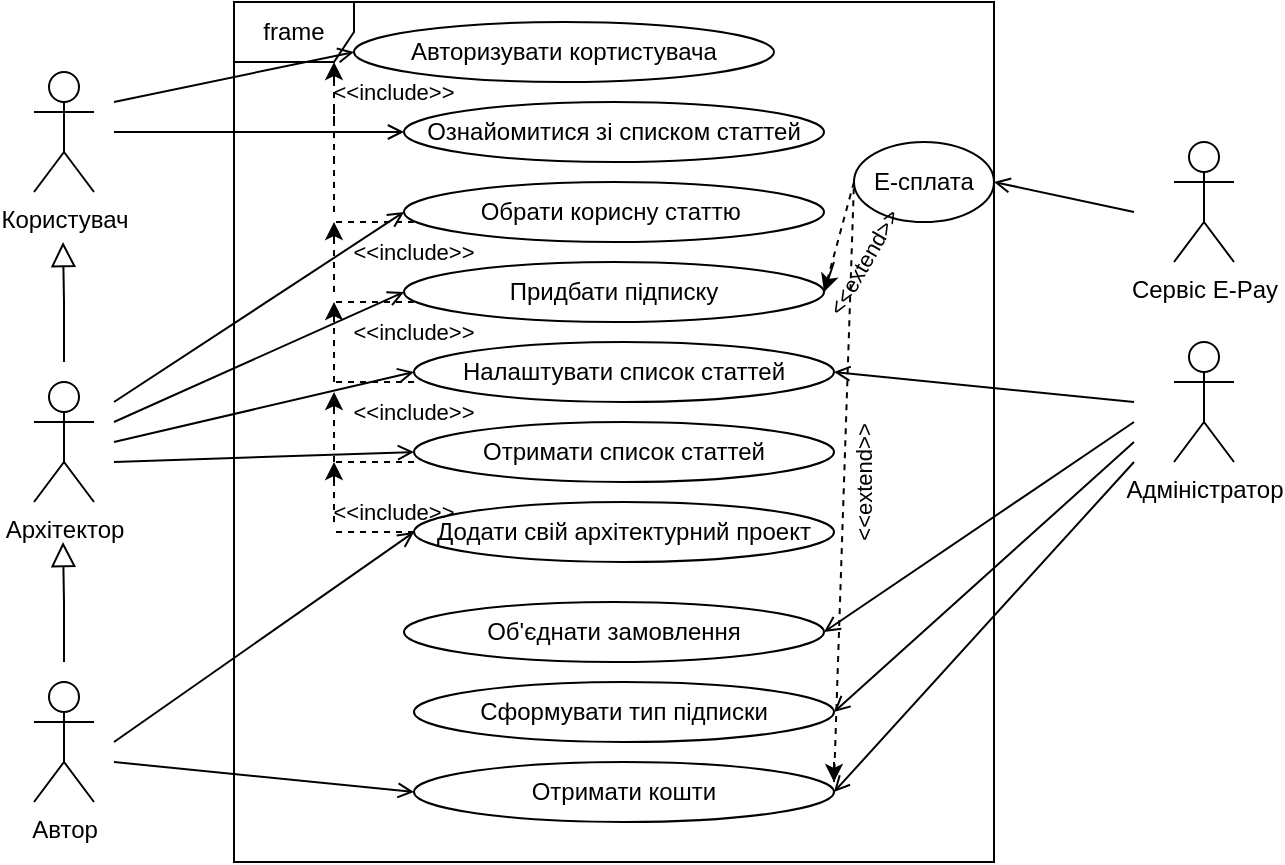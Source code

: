 <mxfile version="20.3.0" type="github"><diagram id="C5RBs43oDa-KdzZeNtuy" name="Page-1"><mxGraphModel dx="1483" dy="816" grid="1" gridSize="10" guides="1" tooltips="1" connect="1" arrows="1" fold="1" page="1" pageScale="1" pageWidth="827" pageHeight="1169" math="0" shadow="0"><root><mxCell id="WIyWlLk6GJQsqaUBKTNV-0"/><mxCell id="WIyWlLk6GJQsqaUBKTNV-1" parent="WIyWlLk6GJQsqaUBKTNV-0"/><mxCell id="HAlKXmDzrB93N0-EfDcC-2" value="frame" style="shape=umlFrame;whiteSpace=wrap;html=1;" parent="WIyWlLk6GJQsqaUBKTNV-1" vertex="1"><mxGeometry x="200" y="120" width="380" height="430" as="geometry"/></mxCell><mxCell id="zkfFHV4jXpPFQw0GAbJ--16" value="" style="endArrow=block;endSize=10;endFill=0;shadow=0;strokeWidth=1;rounded=0;edgeStyle=elbowEdgeStyle;elbow=vertical;startArrow=none;" parent="WIyWlLk6GJQsqaUBKTNV-1" edge="1"><mxGeometry width="160" relative="1" as="geometry"><mxPoint x="115" y="300" as="sourcePoint"/><mxPoint x="114.5" y="240" as="targetPoint"/></mxGeometry></mxCell><mxCell id="zkfFHV4jXpPFQw0GAbJ--26" value="" style="endArrow=open;shadow=0;strokeWidth=1;rounded=0;endFill=1;elbow=vertical;entryX=0;entryY=0.5;entryDx=0;entryDy=0;" parent="WIyWlLk6GJQsqaUBKTNV-1" target="HAlKXmDzrB93N0-EfDcC-1" edge="1"><mxGeometry x="0.5" y="41" relative="1" as="geometry"><mxPoint x="140" y="185" as="sourcePoint"/><mxPoint x="160" y="380" as="targetPoint"/><mxPoint x="-40" y="32" as="offset"/></mxGeometry></mxCell><mxCell id="HAlKXmDzrB93N0-EfDcC-0" value="Адміністратор" style="shape=umlActor;verticalLabelPosition=bottom;verticalAlign=top;html=1;" parent="WIyWlLk6GJQsqaUBKTNV-1" vertex="1"><mxGeometry x="670" y="290" width="30" height="60" as="geometry"/></mxCell><mxCell id="HAlKXmDzrB93N0-EfDcC-1" value="Ознайомитися зі списком статтей" style="ellipse;whiteSpace=wrap;html=1;" parent="WIyWlLk6GJQsqaUBKTNV-1" vertex="1"><mxGeometry x="285" y="170" width="210" height="30" as="geometry"/></mxCell><mxCell id="HAlKXmDzrB93N0-EfDcC-4" value="Користувач" style="shape=umlActor;verticalLabelPosition=bottom;verticalAlign=top;html=1;" parent="WIyWlLk6GJQsqaUBKTNV-1" vertex="1"><mxGeometry x="100" y="155" width="30" height="60" as="geometry"/></mxCell><mxCell id="HAlKXmDzrB93N0-EfDcC-5" value="" style="endArrow=open;shadow=0;strokeWidth=1;rounded=0;endFill=1;elbow=vertical;entryX=1;entryY=0.5;entryDx=0;entryDy=0;" parent="WIyWlLk6GJQsqaUBKTNV-1" target="_w58j-kor1eYpXVR0Syy-10" edge="1"><mxGeometry x="0.5" y="41" relative="1" as="geometry"><mxPoint x="650" y="340" as="sourcePoint"/><mxPoint x="660" y="310" as="targetPoint"/><mxPoint x="-40" y="32" as="offset"/></mxGeometry></mxCell><mxCell id="HAlKXmDzrB93N0-EfDcC-7" value="" style="endArrow=open;shadow=0;strokeWidth=1;rounded=0;endFill=1;elbow=vertical;entryX=0;entryY=0.5;entryDx=0;entryDy=0;" parent="WIyWlLk6GJQsqaUBKTNV-1" target="_w58j-kor1eYpXVR0Syy-13" edge="1"><mxGeometry x="0.5" y="41" relative="1" as="geometry"><mxPoint x="140" y="350" as="sourcePoint"/><mxPoint x="260" y="505" as="targetPoint"/><mxPoint x="-40" y="32" as="offset"/></mxGeometry></mxCell><mxCell id="_w58j-kor1eYpXVR0Syy-4" value="Автор" style="shape=umlActor;verticalLabelPosition=bottom;verticalAlign=top;html=1;" vertex="1" parent="WIyWlLk6GJQsqaUBKTNV-1"><mxGeometry x="100" y="460" width="30" height="60" as="geometry"/></mxCell><mxCell id="_w58j-kor1eYpXVR0Syy-7" value="Обрати корисну статтю&amp;nbsp;" style="ellipse;whiteSpace=wrap;html=1;" vertex="1" parent="WIyWlLk6GJQsqaUBKTNV-1"><mxGeometry x="285" y="210" width="210" height="30" as="geometry"/></mxCell><mxCell id="_w58j-kor1eYpXVR0Syy-8" value="Придбати підписку" style="ellipse;whiteSpace=wrap;html=1;" vertex="1" parent="WIyWlLk6GJQsqaUBKTNV-1"><mxGeometry x="285" y="250" width="210" height="30" as="geometry"/></mxCell><mxCell id="_w58j-kor1eYpXVR0Syy-9" value="Об'єднати замовлення" style="ellipse;whiteSpace=wrap;html=1;" vertex="1" parent="WIyWlLk6GJQsqaUBKTNV-1"><mxGeometry x="285" y="420" width="210" height="30" as="geometry"/></mxCell><mxCell id="_w58j-kor1eYpXVR0Syy-10" value="Сформувати тип підписки" style="ellipse;whiteSpace=wrap;html=1;" vertex="1" parent="WIyWlLk6GJQsqaUBKTNV-1"><mxGeometry x="290" y="460" width="210" height="30" as="geometry"/></mxCell><mxCell id="_w58j-kor1eYpXVR0Syy-11" value="Отримати кошти" style="ellipse;whiteSpace=wrap;html=1;" vertex="1" parent="WIyWlLk6GJQsqaUBKTNV-1"><mxGeometry x="290" y="500" width="210" height="30" as="geometry"/></mxCell><mxCell id="_w58j-kor1eYpXVR0Syy-12" value="Додати свій архітектурний проект" style="ellipse;whiteSpace=wrap;html=1;" vertex="1" parent="WIyWlLk6GJQsqaUBKTNV-1"><mxGeometry x="290" y="370" width="210" height="30" as="geometry"/></mxCell><mxCell id="_w58j-kor1eYpXVR0Syy-13" value="Отримати список статтей" style="ellipse;whiteSpace=wrap;html=1;" vertex="1" parent="WIyWlLk6GJQsqaUBKTNV-1"><mxGeometry x="290" y="330" width="210" height="30" as="geometry"/></mxCell><mxCell id="_w58j-kor1eYpXVR0Syy-19" value="" style="endArrow=open;shadow=0;strokeWidth=1;rounded=0;endFill=1;elbow=vertical;entryX=0;entryY=0.5;entryDx=0;entryDy=0;" edge="1" parent="WIyWlLk6GJQsqaUBKTNV-1"><mxGeometry x="0.5" y="41" relative="1" as="geometry"><mxPoint x="140" y="490" as="sourcePoint"/><mxPoint x="290" y="385" as="targetPoint"/><mxPoint x="-40" y="32" as="offset"/></mxGeometry></mxCell><mxCell id="_w58j-kor1eYpXVR0Syy-20" value="" style="endArrow=open;shadow=0;strokeWidth=1;rounded=0;endFill=1;elbow=vertical;entryX=0;entryY=0.5;entryDx=0;entryDy=0;" edge="1" parent="WIyWlLk6GJQsqaUBKTNV-1" target="_w58j-kor1eYpXVR0Syy-11"><mxGeometry x="0.5" y="41" relative="1" as="geometry"><mxPoint x="140" y="500" as="sourcePoint"/><mxPoint x="300" y="395" as="targetPoint"/><mxPoint x="-40" y="32" as="offset"/></mxGeometry></mxCell><mxCell id="_w58j-kor1eYpXVR0Syy-21" value="" style="endArrow=open;shadow=0;strokeWidth=1;rounded=0;endFill=1;elbow=vertical;entryX=1;entryY=0.5;entryDx=0;entryDy=0;" edge="1" parent="WIyWlLk6GJQsqaUBKTNV-1" target="_w58j-kor1eYpXVR0Syy-11"><mxGeometry x="0.5" y="41" relative="1" as="geometry"><mxPoint x="650" y="350" as="sourcePoint"/><mxPoint x="510" y="485" as="targetPoint"/><mxPoint x="-40" y="32" as="offset"/></mxGeometry></mxCell><mxCell id="_w58j-kor1eYpXVR0Syy-22" value="" style="endArrow=open;shadow=0;strokeWidth=1;rounded=0;endFill=1;elbow=vertical;entryX=1;entryY=0.5;entryDx=0;entryDy=0;" edge="1" parent="WIyWlLk6GJQsqaUBKTNV-1" target="_w58j-kor1eYpXVR0Syy-9"><mxGeometry x="0.5" y="41" relative="1" as="geometry"><mxPoint x="650" y="330" as="sourcePoint"/><mxPoint x="510" y="485" as="targetPoint"/><mxPoint x="-40" y="32" as="offset"/></mxGeometry></mxCell><mxCell id="_w58j-kor1eYpXVR0Syy-23" value="Налаштувати список статтей" style="ellipse;whiteSpace=wrap;html=1;" vertex="1" parent="WIyWlLk6GJQsqaUBKTNV-1"><mxGeometry x="290" y="290" width="210" height="30" as="geometry"/></mxCell><mxCell id="_w58j-kor1eYpXVR0Syy-25" value="" style="endArrow=open;shadow=0;strokeWidth=1;rounded=0;endFill=1;elbow=vertical;entryX=1;entryY=0.5;entryDx=0;entryDy=0;" edge="1" parent="WIyWlLk6GJQsqaUBKTNV-1" target="_w58j-kor1eYpXVR0Syy-23"><mxGeometry x="0.5" y="41" relative="1" as="geometry"><mxPoint x="650" y="320" as="sourcePoint"/><mxPoint x="505" y="445" as="targetPoint"/><mxPoint x="-40" y="32" as="offset"/></mxGeometry></mxCell><mxCell id="_w58j-kor1eYpXVR0Syy-26" value="Авторизувати кортистувача" style="ellipse;whiteSpace=wrap;html=1;" vertex="1" parent="WIyWlLk6GJQsqaUBKTNV-1"><mxGeometry x="260" y="130" width="210" height="30" as="geometry"/></mxCell><mxCell id="_w58j-kor1eYpXVR0Syy-27" value="" style="endArrow=open;shadow=0;strokeWidth=1;rounded=0;endFill=1;elbow=vertical;entryX=0;entryY=0.5;entryDx=0;entryDy=0;" edge="1" parent="WIyWlLk6GJQsqaUBKTNV-1" target="_w58j-kor1eYpXVR0Syy-26"><mxGeometry x="0.5" y="41" relative="1" as="geometry"><mxPoint x="140" y="170" as="sourcePoint"/><mxPoint x="295" y="195" as="targetPoint"/><mxPoint x="-40" y="32" as="offset"/></mxGeometry></mxCell><mxCell id="HAlKXmDzrB93N0-EfDcC-6" value="Архітектор" style="shape=umlActor;verticalLabelPosition=bottom;verticalAlign=top;html=1;" parent="WIyWlLk6GJQsqaUBKTNV-1" vertex="1"><mxGeometry x="100" y="310" width="30" height="60" as="geometry"/></mxCell><mxCell id="_w58j-kor1eYpXVR0Syy-29" value="" style="endArrow=block;endSize=10;endFill=0;shadow=0;strokeWidth=1;rounded=0;edgeStyle=elbowEdgeStyle;elbow=vertical;startArrow=none;" edge="1" parent="WIyWlLk6GJQsqaUBKTNV-1"><mxGeometry width="160" relative="1" as="geometry"><mxPoint x="115" y="450" as="sourcePoint"/><mxPoint x="114.5" y="390" as="targetPoint"/></mxGeometry></mxCell><mxCell id="_w58j-kor1eYpXVR0Syy-30" value="Сервіс E-Pay" style="shape=umlActor;verticalLabelPosition=bottom;verticalAlign=top;html=1;" vertex="1" parent="WIyWlLk6GJQsqaUBKTNV-1"><mxGeometry x="670" y="190" width="30" height="60" as="geometry"/></mxCell><mxCell id="_w58j-kor1eYpXVR0Syy-31" value="E-cплата" style="ellipse;whiteSpace=wrap;html=1;" vertex="1" parent="WIyWlLk6GJQsqaUBKTNV-1"><mxGeometry x="510" y="190" width="70" height="40" as="geometry"/></mxCell><mxCell id="_w58j-kor1eYpXVR0Syy-32" value="" style="endArrow=open;shadow=0;strokeWidth=1;rounded=0;endFill=1;elbow=vertical;entryX=1;entryY=0.5;entryDx=0;entryDy=0;" edge="1" parent="WIyWlLk6GJQsqaUBKTNV-1" target="_w58j-kor1eYpXVR0Syy-31"><mxGeometry x="0.5" y="41" relative="1" as="geometry"><mxPoint x="650" y="225" as="sourcePoint"/><mxPoint x="500" y="210" as="targetPoint"/><mxPoint x="-40" y="32" as="offset"/></mxGeometry></mxCell><mxCell id="_w58j-kor1eYpXVR0Syy-37" value="" style="endArrow=none;dashed=1;html=1;rounded=0;exitX=1;exitY=0.5;exitDx=0;exitDy=0;entryX=0;entryY=0.5;entryDx=0;entryDy=0;" edge="1" parent="WIyWlLk6GJQsqaUBKTNV-1" source="_w58j-kor1eYpXVR0Syy-8" target="_w58j-kor1eYpXVR0Syy-31"><mxGeometry width="50" height="50" relative="1" as="geometry"><mxPoint x="450" y="265" as="sourcePoint"/><mxPoint x="500" y="215" as="targetPoint"/></mxGeometry></mxCell><mxCell id="_w58j-kor1eYpXVR0Syy-38" value="&lt;font style=&quot;font-size: 11px;&quot;&gt;&amp;lt;&amp;lt;extend&amp;gt;&amp;gt;&lt;/font&gt;" style="text;html=1;strokeColor=none;fillColor=none;align=center;verticalAlign=middle;whiteSpace=wrap;rounded=0;rotation=-60;fontSize=11;" vertex="1" parent="WIyWlLk6GJQsqaUBKTNV-1"><mxGeometry x="490" y="230" width="50" height="40" as="geometry"/></mxCell><mxCell id="_w58j-kor1eYpXVR0Syy-40" value="" style="endArrow=none;dashed=1;html=1;rounded=0;fontSize=11;" edge="1" parent="WIyWlLk6GJQsqaUBKTNV-1"><mxGeometry width="50" height="50" relative="1" as="geometry"><mxPoint x="500" y="510" as="sourcePoint"/><mxPoint x="510" y="210" as="targetPoint"/></mxGeometry></mxCell><mxCell id="_w58j-kor1eYpXVR0Syy-41" value="" style="endArrow=classic;html=1;rounded=0;fontSize=11;" edge="1" parent="WIyWlLk6GJQsqaUBKTNV-1"><mxGeometry width="50" height="50" relative="1" as="geometry"><mxPoint x="500" y="500" as="sourcePoint"/><mxPoint x="500" y="510" as="targetPoint"/></mxGeometry></mxCell><mxCell id="_w58j-kor1eYpXVR0Syy-43" value="" style="endArrow=classic;html=1;rounded=0;fontSize=11;" edge="1" parent="WIyWlLk6GJQsqaUBKTNV-1"><mxGeometry width="50" height="50" relative="1" as="geometry"><mxPoint x="500" y="250" as="sourcePoint"/><mxPoint x="495" y="265" as="targetPoint"/></mxGeometry></mxCell><mxCell id="_w58j-kor1eYpXVR0Syy-45" value="&lt;font style=&quot;font-size: 11px;&quot;&gt;&amp;lt;&amp;lt;extend&amp;gt;&amp;gt;&lt;/font&gt;" style="text;html=1;strokeColor=none;fillColor=none;align=center;verticalAlign=middle;whiteSpace=wrap;rounded=0;rotation=-90;fontSize=11;" vertex="1" parent="WIyWlLk6GJQsqaUBKTNV-1"><mxGeometry x="490" y="340" width="50" height="40" as="geometry"/></mxCell><mxCell id="_w58j-kor1eYpXVR0Syy-47" value="" style="endArrow=none;dashed=1;html=1;rounded=0;fontSize=11;exitX=0;exitY=0.5;exitDx=0;exitDy=0;" edge="1" parent="WIyWlLk6GJQsqaUBKTNV-1" source="_w58j-kor1eYpXVR0Syy-12"><mxGeometry width="50" height="50" relative="1" as="geometry"><mxPoint x="300" y="420" as="sourcePoint"/><mxPoint x="250" y="385" as="targetPoint"/></mxGeometry></mxCell><mxCell id="_w58j-kor1eYpXVR0Syy-51" value="" style="endArrow=open;shadow=0;strokeWidth=1;rounded=0;endFill=1;elbow=vertical;entryX=0;entryY=0.5;entryDx=0;entryDy=0;" edge="1" parent="WIyWlLk6GJQsqaUBKTNV-1" target="_w58j-kor1eYpXVR0Syy-23"><mxGeometry x="0.5" y="41" relative="1" as="geometry"><mxPoint x="140" y="340" as="sourcePoint"/><mxPoint x="290" y="335" as="targetPoint"/><mxPoint x="-40" y="32" as="offset"/></mxGeometry></mxCell><mxCell id="_w58j-kor1eYpXVR0Syy-52" value="" style="endArrow=open;shadow=0;strokeWidth=1;rounded=0;endFill=1;elbow=vertical;entryX=0;entryY=0.5;entryDx=0;entryDy=0;" edge="1" parent="WIyWlLk6GJQsqaUBKTNV-1" target="_w58j-kor1eYpXVR0Syy-8"><mxGeometry x="0.5" y="41" relative="1" as="geometry"><mxPoint x="140" y="330" as="sourcePoint"/><mxPoint x="290" y="295" as="targetPoint"/><mxPoint x="-40" y="32" as="offset"/></mxGeometry></mxCell><mxCell id="_w58j-kor1eYpXVR0Syy-53" value="" style="endArrow=open;shadow=0;strokeWidth=1;rounded=0;endFill=1;elbow=vertical;entryX=0;entryY=0.5;entryDx=0;entryDy=0;" edge="1" parent="WIyWlLk6GJQsqaUBKTNV-1" target="_w58j-kor1eYpXVR0Syy-7"><mxGeometry x="0.5" y="41" relative="1" as="geometry"><mxPoint x="140" y="320" as="sourcePoint"/><mxPoint x="285" y="230" as="targetPoint"/><mxPoint x="-40" y="32" as="offset"/></mxGeometry></mxCell><mxCell id="_w58j-kor1eYpXVR0Syy-54" value="" style="endArrow=none;dashed=1;html=1;rounded=0;fontSize=11;" edge="1" parent="WIyWlLk6GJQsqaUBKTNV-1"><mxGeometry width="50" height="50" relative="1" as="geometry"><mxPoint x="250" y="380" as="sourcePoint"/><mxPoint x="250" y="350" as="targetPoint"/></mxGeometry></mxCell><mxCell id="_w58j-kor1eYpXVR0Syy-55" value="" style="endArrow=classic;html=1;rounded=0;fontSize=11;" edge="1" parent="WIyWlLk6GJQsqaUBKTNV-1"><mxGeometry width="50" height="50" relative="1" as="geometry"><mxPoint x="250" y="360" as="sourcePoint"/><mxPoint x="250" y="350" as="targetPoint"/></mxGeometry></mxCell><mxCell id="_w58j-kor1eYpXVR0Syy-56" value="" style="endArrow=none;dashed=1;html=1;rounded=0;fontSize=11;exitX=0;exitY=0.5;exitDx=0;exitDy=0;" edge="1" parent="WIyWlLk6GJQsqaUBKTNV-1"><mxGeometry width="50" height="50" relative="1" as="geometry"><mxPoint x="290" y="350" as="sourcePoint"/><mxPoint x="250" y="350" as="targetPoint"/></mxGeometry></mxCell><mxCell id="_w58j-kor1eYpXVR0Syy-57" value="" style="endArrow=none;dashed=1;html=1;rounded=0;fontSize=11;exitX=0;exitY=0.5;exitDx=0;exitDy=0;" edge="1" parent="WIyWlLk6GJQsqaUBKTNV-1"><mxGeometry width="50" height="50" relative="1" as="geometry"><mxPoint x="290" y="310" as="sourcePoint"/><mxPoint x="250" y="310" as="targetPoint"/></mxGeometry></mxCell><mxCell id="_w58j-kor1eYpXVR0Syy-58" value="" style="endArrow=none;dashed=1;html=1;rounded=0;fontSize=11;exitX=0;exitY=0.5;exitDx=0;exitDy=0;" edge="1" parent="WIyWlLk6GJQsqaUBKTNV-1"><mxGeometry width="50" height="50" relative="1" as="geometry"><mxPoint x="290" y="270" as="sourcePoint"/><mxPoint x="250" y="270" as="targetPoint"/></mxGeometry></mxCell><mxCell id="_w58j-kor1eYpXVR0Syy-59" value="" style="endArrow=none;dashed=1;html=1;rounded=0;fontSize=11;exitX=0;exitY=0.5;exitDx=0;exitDy=0;" edge="1" parent="WIyWlLk6GJQsqaUBKTNV-1"><mxGeometry width="50" height="50" relative="1" as="geometry"><mxPoint x="290" y="230" as="sourcePoint"/><mxPoint x="250" y="230" as="targetPoint"/></mxGeometry></mxCell><mxCell id="_w58j-kor1eYpXVR0Syy-61" value="" style="endArrow=none;dashed=1;html=1;rounded=0;fontSize=11;" edge="1" parent="WIyWlLk6GJQsqaUBKTNV-1"><mxGeometry width="50" height="50" relative="1" as="geometry"><mxPoint x="250" y="350.0" as="sourcePoint"/><mxPoint x="250" y="320" as="targetPoint"/></mxGeometry></mxCell><mxCell id="_w58j-kor1eYpXVR0Syy-62" value="" style="endArrow=none;dashed=1;html=1;rounded=0;fontSize=11;" edge="1" parent="WIyWlLk6GJQsqaUBKTNV-1"><mxGeometry width="50" height="50" relative="1" as="geometry"><mxPoint x="250" y="310.0" as="sourcePoint"/><mxPoint x="250" y="280" as="targetPoint"/></mxGeometry></mxCell><mxCell id="_w58j-kor1eYpXVR0Syy-63" value="" style="endArrow=none;dashed=1;html=1;rounded=0;fontSize=11;" edge="1" parent="WIyWlLk6GJQsqaUBKTNV-1"><mxGeometry width="50" height="50" relative="1" as="geometry"><mxPoint x="250" y="265.0" as="sourcePoint"/><mxPoint x="250" y="235" as="targetPoint"/></mxGeometry></mxCell><mxCell id="_w58j-kor1eYpXVR0Syy-64" value="" style="endArrow=none;dashed=1;html=1;rounded=0;fontSize=11;" edge="1" parent="WIyWlLk6GJQsqaUBKTNV-1"><mxGeometry width="50" height="50" relative="1" as="geometry"><mxPoint x="250" y="225.0" as="sourcePoint"/><mxPoint x="250" y="195" as="targetPoint"/></mxGeometry></mxCell><mxCell id="_w58j-kor1eYpXVR0Syy-65" value="" style="endArrow=none;dashed=1;html=1;rounded=0;fontSize=11;" edge="1" parent="WIyWlLk6GJQsqaUBKTNV-1"><mxGeometry width="50" height="50" relative="1" as="geometry"><mxPoint x="250" y="200.0" as="sourcePoint"/><mxPoint x="250" y="170" as="targetPoint"/></mxGeometry></mxCell><mxCell id="_w58j-kor1eYpXVR0Syy-66" value="" style="endArrow=none;dashed=1;html=1;rounded=0;fontSize=11;" edge="1" parent="WIyWlLk6GJQsqaUBKTNV-1"><mxGeometry width="50" height="50" relative="1" as="geometry"><mxPoint x="250" y="180.0" as="sourcePoint"/><mxPoint x="250" y="150" as="targetPoint"/></mxGeometry></mxCell><mxCell id="_w58j-kor1eYpXVR0Syy-67" value="" style="endArrow=classic;html=1;rounded=0;fontSize=11;" edge="1" parent="WIyWlLk6GJQsqaUBKTNV-1"><mxGeometry width="50" height="50" relative="1" as="geometry"><mxPoint x="250" y="325" as="sourcePoint"/><mxPoint x="250" y="315" as="targetPoint"/></mxGeometry></mxCell><mxCell id="_w58j-kor1eYpXVR0Syy-68" value="" style="endArrow=classic;html=1;rounded=0;fontSize=11;" edge="1" parent="WIyWlLk6GJQsqaUBKTNV-1"><mxGeometry width="50" height="50" relative="1" as="geometry"><mxPoint x="250" y="280" as="sourcePoint"/><mxPoint x="250" y="270" as="targetPoint"/></mxGeometry></mxCell><mxCell id="_w58j-kor1eYpXVR0Syy-69" value="" style="endArrow=classic;html=1;rounded=0;fontSize=11;" edge="1" parent="WIyWlLk6GJQsqaUBKTNV-1"><mxGeometry width="50" height="50" relative="1" as="geometry"><mxPoint x="250" y="240" as="sourcePoint"/><mxPoint x="250" y="230" as="targetPoint"/></mxGeometry></mxCell><mxCell id="_w58j-kor1eYpXVR0Syy-70" value="" style="endArrow=classic;html=1;rounded=0;fontSize=11;" edge="1" parent="WIyWlLk6GJQsqaUBKTNV-1"><mxGeometry width="50" height="50" relative="1" as="geometry"><mxPoint x="250" y="160" as="sourcePoint"/><mxPoint x="250" y="150" as="targetPoint"/></mxGeometry></mxCell><mxCell id="_w58j-kor1eYpXVR0Syy-71" value="&lt;font style=&quot;font-size: 11px;&quot;&gt;&amp;lt;&amp;lt;include&amp;gt;&amp;gt;&lt;/font&gt;" style="text;html=1;strokeColor=none;fillColor=none;align=center;verticalAlign=middle;whiteSpace=wrap;rounded=0;fontSize=11;" vertex="1" parent="WIyWlLk6GJQsqaUBKTNV-1"><mxGeometry x="250" y="360" width="60" height="30" as="geometry"/></mxCell><mxCell id="_w58j-kor1eYpXVR0Syy-72" value="&lt;font style=&quot;font-size: 11px;&quot;&gt;&amp;lt;&amp;lt;include&amp;gt;&amp;gt;&lt;/font&gt;" style="text;html=1;strokeColor=none;fillColor=none;align=center;verticalAlign=middle;whiteSpace=wrap;rounded=0;fontSize=11;" vertex="1" parent="WIyWlLk6GJQsqaUBKTNV-1"><mxGeometry x="260" y="310" width="60" height="30" as="geometry"/></mxCell><mxCell id="_w58j-kor1eYpXVR0Syy-73" value="&lt;font style=&quot;font-size: 11px;&quot;&gt;&amp;lt;&amp;lt;include&amp;gt;&amp;gt;&lt;/font&gt;" style="text;html=1;strokeColor=none;fillColor=none;align=center;verticalAlign=middle;whiteSpace=wrap;rounded=0;fontSize=11;" vertex="1" parent="WIyWlLk6GJQsqaUBKTNV-1"><mxGeometry x="260" y="270" width="60" height="30" as="geometry"/></mxCell><mxCell id="_w58j-kor1eYpXVR0Syy-74" value="&lt;font style=&quot;font-size: 11px;&quot;&gt;&amp;lt;&amp;lt;include&amp;gt;&amp;gt;&lt;/font&gt;" style="text;html=1;strokeColor=none;fillColor=none;align=center;verticalAlign=middle;whiteSpace=wrap;rounded=0;fontSize=11;" vertex="1" parent="WIyWlLk6GJQsqaUBKTNV-1"><mxGeometry x="260" y="230" width="60" height="30" as="geometry"/></mxCell><mxCell id="_w58j-kor1eYpXVR0Syy-75" value="&lt;font style=&quot;font-size: 11px;&quot;&gt;&amp;lt;&amp;lt;include&amp;gt;&amp;gt;&lt;/font&gt;" style="text;html=1;strokeColor=none;fillColor=none;align=center;verticalAlign=middle;whiteSpace=wrap;rounded=0;fontSize=11;" vertex="1" parent="WIyWlLk6GJQsqaUBKTNV-1"><mxGeometry x="250" y="150" width="60" height="30" as="geometry"/></mxCell></root></mxGraphModel></diagram></mxfile>